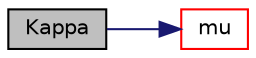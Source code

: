 digraph "Kappa"
{
  bgcolor="transparent";
  edge [fontname="Helvetica",fontsize="10",labelfontname="Helvetica",labelfontsize="10"];
  node [fontname="Helvetica",fontsize="10",shape=record];
  rankdir="LR";
  Node1 [label="Kappa",height=0.2,width=0.4,color="black", fillcolor="grey75", style="filled", fontcolor="black"];
  Node1 -> Node2 [color="midnightblue",fontsize="10",style="solid",fontname="Helvetica"];
  Node2 [label="mu",height=0.2,width=0.4,color="red",URL="$a00360.html#a3c16ef506b3fb252e4c766a055c6459b",tooltip="Dynamic viscosity [kg/ms]. "];
}
